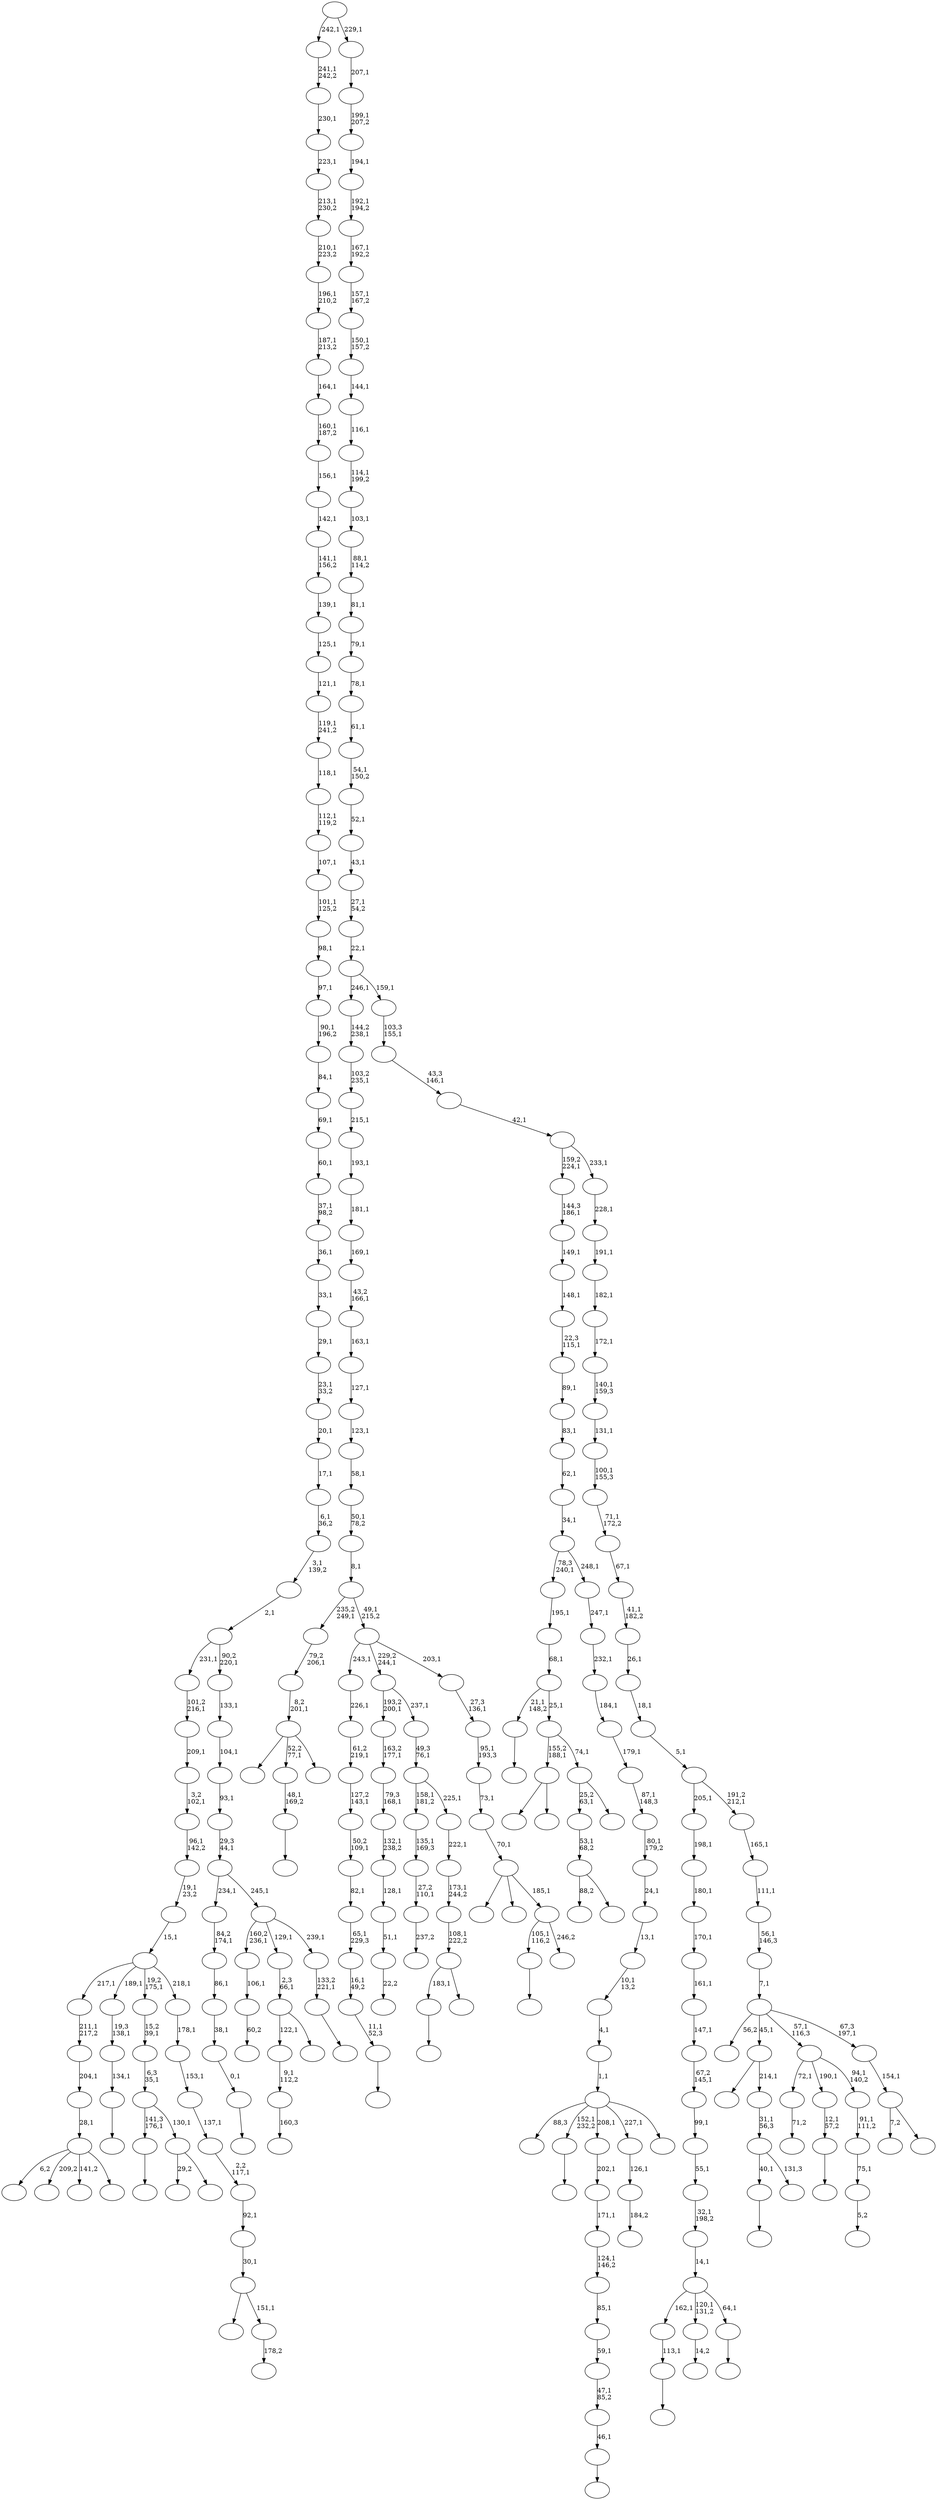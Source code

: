 digraph T {
	300 [label=""]
	299 [label=""]
	298 [label=""]
	297 [label=""]
	296 [label=""]
	295 [label=""]
	294 [label=""]
	293 [label=""]
	292 [label=""]
	291 [label=""]
	290 [label=""]
	289 [label=""]
	288 [label=""]
	287 [label=""]
	286 [label=""]
	285 [label=""]
	284 [label=""]
	283 [label=""]
	282 [label=""]
	281 [label=""]
	280 [label=""]
	279 [label=""]
	278 [label=""]
	277 [label=""]
	276 [label=""]
	275 [label=""]
	274 [label=""]
	273 [label=""]
	272 [label=""]
	271 [label=""]
	270 [label=""]
	269 [label=""]
	268 [label=""]
	267 [label=""]
	266 [label=""]
	265 [label=""]
	264 [label=""]
	263 [label=""]
	262 [label=""]
	261 [label=""]
	260 [label=""]
	259 [label=""]
	258 [label=""]
	257 [label=""]
	256 [label=""]
	255 [label=""]
	254 [label=""]
	253 [label=""]
	252 [label=""]
	251 [label=""]
	250 [label=""]
	249 [label=""]
	248 [label=""]
	247 [label=""]
	246 [label=""]
	245 [label=""]
	244 [label=""]
	243 [label=""]
	242 [label=""]
	241 [label=""]
	240 [label=""]
	239 [label=""]
	238 [label=""]
	237 [label=""]
	236 [label=""]
	235 [label=""]
	234 [label=""]
	233 [label=""]
	232 [label=""]
	231 [label=""]
	230 [label=""]
	229 [label=""]
	228 [label=""]
	227 [label=""]
	226 [label=""]
	225 [label=""]
	224 [label=""]
	223 [label=""]
	222 [label=""]
	221 [label=""]
	220 [label=""]
	219 [label=""]
	218 [label=""]
	217 [label=""]
	216 [label=""]
	215 [label=""]
	214 [label=""]
	213 [label=""]
	212 [label=""]
	211 [label=""]
	210 [label=""]
	209 [label=""]
	208 [label=""]
	207 [label=""]
	206 [label=""]
	205 [label=""]
	204 [label=""]
	203 [label=""]
	202 [label=""]
	201 [label=""]
	200 [label=""]
	199 [label=""]
	198 [label=""]
	197 [label=""]
	196 [label=""]
	195 [label=""]
	194 [label=""]
	193 [label=""]
	192 [label=""]
	191 [label=""]
	190 [label=""]
	189 [label=""]
	188 [label=""]
	187 [label=""]
	186 [label=""]
	185 [label=""]
	184 [label=""]
	183 [label=""]
	182 [label=""]
	181 [label=""]
	180 [label=""]
	179 [label=""]
	178 [label=""]
	177 [label=""]
	176 [label=""]
	175 [label=""]
	174 [label=""]
	173 [label=""]
	172 [label=""]
	171 [label=""]
	170 [label=""]
	169 [label=""]
	168 [label=""]
	167 [label=""]
	166 [label=""]
	165 [label=""]
	164 [label=""]
	163 [label=""]
	162 [label=""]
	161 [label=""]
	160 [label=""]
	159 [label=""]
	158 [label=""]
	157 [label=""]
	156 [label=""]
	155 [label=""]
	154 [label=""]
	153 [label=""]
	152 [label=""]
	151 [label=""]
	150 [label=""]
	149 [label=""]
	148 [label=""]
	147 [label=""]
	146 [label=""]
	145 [label=""]
	144 [label=""]
	143 [label=""]
	142 [label=""]
	141 [label=""]
	140 [label=""]
	139 [label=""]
	138 [label=""]
	137 [label=""]
	136 [label=""]
	135 [label=""]
	134 [label=""]
	133 [label=""]
	132 [label=""]
	131 [label=""]
	130 [label=""]
	129 [label=""]
	128 [label=""]
	127 [label=""]
	126 [label=""]
	125 [label=""]
	124 [label=""]
	123 [label=""]
	122 [label=""]
	121 [label=""]
	120 [label=""]
	119 [label=""]
	118 [label=""]
	117 [label=""]
	116 [label=""]
	115 [label=""]
	114 [label=""]
	113 [label=""]
	112 [label=""]
	111 [label=""]
	110 [label=""]
	109 [label=""]
	108 [label=""]
	107 [label=""]
	106 [label=""]
	105 [label=""]
	104 [label=""]
	103 [label=""]
	102 [label=""]
	101 [label=""]
	100 [label=""]
	99 [label=""]
	98 [label=""]
	97 [label=""]
	96 [label=""]
	95 [label=""]
	94 [label=""]
	93 [label=""]
	92 [label=""]
	91 [label=""]
	90 [label=""]
	89 [label=""]
	88 [label=""]
	87 [label=""]
	86 [label=""]
	85 [label=""]
	84 [label=""]
	83 [label=""]
	82 [label=""]
	81 [label=""]
	80 [label=""]
	79 [label=""]
	78 [label=""]
	77 [label=""]
	76 [label=""]
	75 [label=""]
	74 [label=""]
	73 [label=""]
	72 [label=""]
	71 [label=""]
	70 [label=""]
	69 [label=""]
	68 [label=""]
	67 [label=""]
	66 [label=""]
	65 [label=""]
	64 [label=""]
	63 [label=""]
	62 [label=""]
	61 [label=""]
	60 [label=""]
	59 [label=""]
	58 [label=""]
	57 [label=""]
	56 [label=""]
	55 [label=""]
	54 [label=""]
	53 [label=""]
	52 [label=""]
	51 [label=""]
	50 [label=""]
	49 [label=""]
	48 [label=""]
	47 [label=""]
	46 [label=""]
	45 [label=""]
	44 [label=""]
	43 [label=""]
	42 [label=""]
	41 [label=""]
	40 [label=""]
	39 [label=""]
	38 [label=""]
	37 [label=""]
	36 [label=""]
	35 [label=""]
	34 [label=""]
	33 [label=""]
	32 [label=""]
	31 [label=""]
	30 [label=""]
	29 [label=""]
	28 [label=""]
	27 [label=""]
	26 [label=""]
	25 [label=""]
	24 [label=""]
	23 [label=""]
	22 [label=""]
	21 [label=""]
	20 [label=""]
	19 [label=""]
	18 [label=""]
	17 [label=""]
	16 [label=""]
	15 [label=""]
	14 [label=""]
	13 [label=""]
	12 [label=""]
	11 [label=""]
	10 [label=""]
	9 [label=""]
	8 [label=""]
	7 [label=""]
	6 [label=""]
	5 [label=""]
	4 [label=""]
	3 [label=""]
	2 [label=""]
	1 [label=""]
	0 [label=""]
	299 -> 300 [label="22,2"]
	298 -> 299 [label="51,1"]
	297 -> 298 [label="128,1"]
	296 -> 297 [label="132,1\n238,2"]
	295 -> 296 [label="79,3\n168,1"]
	294 -> 295 [label="163,2\n177,1"]
	291 -> 292 [label="237,2"]
	290 -> 291 [label="27,2\n110,1"]
	289 -> 290 [label="135,1\n169,3"]
	286 -> 287 [label="60,2"]
	285 -> 286 [label="106,1"]
	283 -> 284 [label=""]
	280 -> 281 [label=""]
	278 -> 279 [label=""]
	277 -> 278 [label="113,1"]
	272 -> 273 [label=""]
	270 -> 271 [label="160,3"]
	269 -> 270 [label="9,1\n112,2"]
	266 -> 267 [label=""]
	265 -> 266 [label="0,1"]
	264 -> 265 [label="38,1"]
	263 -> 264 [label="86,1"]
	262 -> 263 [label="84,2\n174,1"]
	259 -> 293 [label="88,2"]
	259 -> 260 [label=""]
	258 -> 259 [label="53,1\n68,2"]
	252 -> 253 [label=""]
	250 -> 251 [label=""]
	249 -> 250 [label="46,1"]
	248 -> 249 [label="47,1\n85,2"]
	247 -> 248 [label="59,1"]
	246 -> 247 [label="85,1"]
	245 -> 246 [label="124,1\n146,2"]
	244 -> 245 [label="171,1"]
	243 -> 244 [label="202,1"]
	241 -> 242 [label="14,2"]
	238 -> 239 [label=""]
	237 -> 277 [label="162,1"]
	237 -> 241 [label="120,1\n131,2"]
	237 -> 238 [label="64,1"]
	236 -> 237 [label="14,1"]
	235 -> 236 [label="32,1\n198,2"]
	234 -> 235 [label="55,1"]
	233 -> 234 [label="99,1"]
	232 -> 233 [label="67,2\n145,1"]
	231 -> 232 [label="147,1"]
	230 -> 231 [label="161,1"]
	229 -> 230 [label="170,1"]
	228 -> 229 [label="180,1"]
	227 -> 228 [label="198,1"]
	225 -> 274 [label="6,2"]
	225 -> 257 [label="209,2"]
	225 -> 240 [label="141,2"]
	225 -> 226 [label=""]
	224 -> 225 [label="28,1"]
	223 -> 224 [label="204,1"]
	222 -> 223 [label="211,1\n217,2"]
	220 -> 221 [label="184,2"]
	219 -> 220 [label="126,1"]
	217 -> 218 [label=""]
	216 -> 217 [label="134,1"]
	215 -> 216 [label="19,3\n138,1"]
	213 -> 214 [label=""]
	211 -> 212 [label=""]
	210 -> 211 [label="48,1\n169,2"]
	208 -> 209 [label=""]
	207 -> 208 [label="11,1\n52,3"]
	206 -> 207 [label="16,1\n49,2"]
	205 -> 206 [label="65,1\n229,3"]
	204 -> 205 [label="82,1"]
	203 -> 204 [label="50,2\n109,1"]
	202 -> 203 [label="127,2\n143,1"]
	201 -> 202 [label="61,2\n219,1"]
	200 -> 201 [label="226,1"]
	198 -> 272 [label="40,1"]
	198 -> 199 [label="131,3"]
	197 -> 198 [label="31,1\n56,3"]
	196 -> 275 [label=""]
	196 -> 197 [label="214,1"]
	194 -> 195 [label="71,2"]
	192 -> 254 [label=""]
	192 -> 210 [label="52,2\n77,1"]
	192 -> 193 [label=""]
	191 -> 192 [label="8,2\n201,1"]
	190 -> 191 [label="79,2\n206,1"]
	188 -> 268 [label=""]
	188 -> 189 [label=""]
	186 -> 187 [label=""]
	184 -> 185 [label=""]
	183 -> 184 [label="12,1\n57,2"]
	181 -> 213 [label="183,1"]
	181 -> 182 [label=""]
	180 -> 181 [label="108,1\n222,2"]
	179 -> 180 [label="173,1\n244,2"]
	178 -> 179 [label="222,1"]
	177 -> 289 [label="158,1\n181,2"]
	177 -> 178 [label="225,1"]
	176 -> 177 [label="49,3\n76,1"]
	175 -> 294 [label="193,2\n200,1"]
	175 -> 176 [label="237,1"]
	173 -> 258 [label="25,2\n63,1"]
	173 -> 174 [label=""]
	172 -> 188 [label="155,2\n188,1"]
	172 -> 173 [label="74,1"]
	171 -> 186 [label="21,1\n148,2"]
	171 -> 172 [label="25,1"]
	170 -> 171 [label="68,1"]
	169 -> 170 [label="195,1"]
	166 -> 168 [label="29,2"]
	166 -> 167 [label=""]
	165 -> 252 [label="141,3\n176,1"]
	165 -> 166 [label="130,1"]
	164 -> 165 [label="6,3\n35,1"]
	163 -> 164 [label="15,2\n39,1"]
	161 -> 269 [label="122,1"]
	161 -> 162 [label=""]
	160 -> 161 [label="2,3\n66,1"]
	158 -> 159 [label="178,2"]
	157 -> 288 [label=""]
	157 -> 158 [label="151,1"]
	156 -> 157 [label="30,1"]
	155 -> 156 [label="92,1"]
	154 -> 155 [label="2,2\n117,1"]
	153 -> 154 [label="137,1"]
	152 -> 153 [label="153,1"]
	151 -> 152 [label="178,1"]
	150 -> 222 [label="217,1"]
	150 -> 215 [label="189,1"]
	150 -> 163 [label="19,2\n175,1"]
	150 -> 151 [label="218,1"]
	149 -> 150 [label="15,1"]
	148 -> 149 [label="19,1\n23,2"]
	147 -> 148 [label="96,1\n142,2"]
	146 -> 147 [label="3,2\n102,1"]
	145 -> 146 [label="209,1"]
	144 -> 145 [label="101,2\n216,1"]
	142 -> 143 [label="5,2"]
	141 -> 142 [label="75,1"]
	140 -> 141 [label="91,1\n111,2"]
	139 -> 194 [label="72,1"]
	139 -> 183 [label="190,1"]
	139 -> 140 [label="94,1\n140,2"]
	137 -> 283 [label="105,1\n116,2"]
	137 -> 138 [label="246,2"]
	136 -> 276 [label=""]
	136 -> 255 [label=""]
	136 -> 137 [label="185,1"]
	135 -> 136 [label="70,1"]
	134 -> 135 [label="73,1"]
	133 -> 134 [label="95,1\n193,3"]
	132 -> 133 [label="27,3\n136,1"]
	131 -> 200 [label="243,1"]
	131 -> 175 [label="229,2\n244,1"]
	131 -> 132 [label="203,1"]
	130 -> 190 [label="235,2\n249,1"]
	130 -> 131 [label="49,1\n215,2"]
	129 -> 130 [label="8,1"]
	128 -> 129 [label="50,1\n78,2"]
	127 -> 128 [label="58,1"]
	126 -> 127 [label="123,1"]
	125 -> 126 [label="127,1"]
	124 -> 125 [label="163,1"]
	123 -> 124 [label="43,2\n166,1"]
	122 -> 123 [label="169,1"]
	121 -> 122 [label="181,1"]
	120 -> 121 [label="193,1"]
	119 -> 120 [label="215,1"]
	118 -> 119 [label="103,2\n235,1"]
	117 -> 118 [label="144,2\n238,1"]
	115 -> 282 [label="88,3"]
	115 -> 280 [label="152,1\n232,2"]
	115 -> 243 [label="208,1"]
	115 -> 219 [label="227,1"]
	115 -> 116 [label=""]
	114 -> 115 [label="1,1"]
	113 -> 114 [label="4,1"]
	112 -> 113 [label="10,1\n13,2"]
	111 -> 112 [label="13,1"]
	110 -> 111 [label="24,1"]
	109 -> 110 [label="80,1\n179,2"]
	108 -> 109 [label="87,1\n148,3"]
	107 -> 108 [label="179,1"]
	106 -> 107 [label="184,1"]
	105 -> 106 [label="232,1"]
	104 -> 105 [label="247,1"]
	103 -> 169 [label="78,3\n240,1"]
	103 -> 104 [label="248,1"]
	102 -> 103 [label="34,1"]
	101 -> 102 [label="62,1"]
	100 -> 101 [label="83,1"]
	99 -> 100 [label="89,1"]
	98 -> 99 [label="22,3\n115,1"]
	97 -> 98 [label="148,1"]
	96 -> 97 [label="149,1"]
	95 -> 96 [label="144,3\n186,1"]
	93 -> 94 [label=""]
	92 -> 93 [label="133,2\n221,1"]
	91 -> 285 [label="160,2\n236,1"]
	91 -> 160 [label="129,1"]
	91 -> 92 [label="239,1"]
	90 -> 262 [label="234,1"]
	90 -> 91 [label="245,1"]
	89 -> 90 [label="29,3\n44,1"]
	88 -> 89 [label="93,1"]
	87 -> 88 [label="104,1"]
	86 -> 87 [label="133,1"]
	85 -> 144 [label="231,1"]
	85 -> 86 [label="90,2\n220,1"]
	84 -> 85 [label="2,1"]
	83 -> 84 [label="3,1\n139,2"]
	82 -> 83 [label="6,1\n36,2"]
	81 -> 82 [label="17,1"]
	80 -> 81 [label="20,1"]
	79 -> 80 [label="23,1\n33,2"]
	78 -> 79 [label="29,1"]
	77 -> 78 [label="33,1"]
	76 -> 77 [label="36,1"]
	75 -> 76 [label="37,1\n98,2"]
	74 -> 75 [label="60,1"]
	73 -> 74 [label="69,1"]
	72 -> 73 [label="84,1"]
	71 -> 72 [label="90,1\n196,2"]
	70 -> 71 [label="97,1"]
	69 -> 70 [label="98,1"]
	68 -> 69 [label="101,1\n125,2"]
	67 -> 68 [label="107,1"]
	66 -> 67 [label="112,1\n119,2"]
	65 -> 66 [label="118,1"]
	64 -> 65 [label="119,1\n241,2"]
	63 -> 64 [label="121,1"]
	62 -> 63 [label="125,1"]
	61 -> 62 [label="139,1"]
	60 -> 61 [label="141,1\n156,2"]
	59 -> 60 [label="142,1"]
	58 -> 59 [label="156,1"]
	57 -> 58 [label="160,1\n187,2"]
	56 -> 57 [label="164,1"]
	55 -> 56 [label="187,1\n213,2"]
	54 -> 55 [label="196,1\n210,2"]
	53 -> 54 [label="210,1\n223,2"]
	52 -> 53 [label="213,1\n230,2"]
	51 -> 52 [label="223,1"]
	50 -> 51 [label="230,1"]
	49 -> 50 [label="241,1\n242,2"]
	47 -> 256 [label="7,2"]
	47 -> 48 [label=""]
	46 -> 47 [label="154,1"]
	45 -> 261 [label="56,2"]
	45 -> 196 [label="45,1"]
	45 -> 139 [label="57,1\n116,3"]
	45 -> 46 [label="67,3\n197,1"]
	44 -> 45 [label="7,1"]
	43 -> 44 [label="56,1\n146,3"]
	42 -> 43 [label="111,1"]
	41 -> 42 [label="165,1"]
	40 -> 227 [label="205,1"]
	40 -> 41 [label="191,2\n212,1"]
	39 -> 40 [label="5,1"]
	38 -> 39 [label="18,1"]
	37 -> 38 [label="26,1"]
	36 -> 37 [label="41,1\n182,2"]
	35 -> 36 [label="67,1"]
	34 -> 35 [label="71,1\n172,2"]
	33 -> 34 [label="100,1\n155,3"]
	32 -> 33 [label="131,1"]
	31 -> 32 [label="140,1\n159,3"]
	30 -> 31 [label="172,1"]
	29 -> 30 [label="182,1"]
	28 -> 29 [label="191,1"]
	27 -> 28 [label="228,1"]
	26 -> 95 [label="159,2\n224,1"]
	26 -> 27 [label="233,1"]
	25 -> 26 [label="42,1"]
	24 -> 25 [label="43,3\n146,1"]
	23 -> 24 [label="103,3\n155,1"]
	22 -> 117 [label="246,1"]
	22 -> 23 [label="159,1"]
	21 -> 22 [label="22,1"]
	20 -> 21 [label="27,1\n54,2"]
	19 -> 20 [label="43,1"]
	18 -> 19 [label="52,1"]
	17 -> 18 [label="54,1\n150,2"]
	16 -> 17 [label="61,1"]
	15 -> 16 [label="78,1"]
	14 -> 15 [label="79,1"]
	13 -> 14 [label="81,1"]
	12 -> 13 [label="88,1\n114,2"]
	11 -> 12 [label="103,1"]
	10 -> 11 [label="114,1\n199,2"]
	9 -> 10 [label="116,1"]
	8 -> 9 [label="144,1"]
	7 -> 8 [label="150,1\n157,2"]
	6 -> 7 [label="157,1\n167,2"]
	5 -> 6 [label="167,1\n192,2"]
	4 -> 5 [label="192,1\n194,2"]
	3 -> 4 [label="194,1"]
	2 -> 3 [label="199,1\n207,2"]
	1 -> 2 [label="207,1"]
	0 -> 49 [label="242,1"]
	0 -> 1 [label="229,1"]
}
